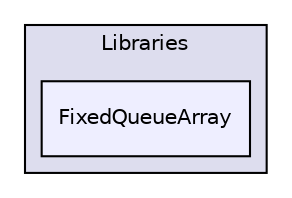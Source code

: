 digraph "Libraries/FixedQueueArray/" {
  compound=true
  node [ fontsize="10", fontname="Helvetica"];
  edge [ labelfontsize="10", labelfontname="Helvetica"];
  subgraph clusterdir_6d2d5b60bd20db849a9486835a2715aa {
    graph [ bgcolor="#ddddee", pencolor="black", label="Libraries" fontname="Helvetica", fontsize="10", URL="dir_6d2d5b60bd20db849a9486835a2715aa.html"]
  dir_43f3596cb17ff58ea4752897a8bb28f6 [shape=box, label="FixedQueueArray", style="filled", fillcolor="#eeeeff", pencolor="black", URL="dir_43f3596cb17ff58ea4752897a8bb28f6.html"];
  }
}
